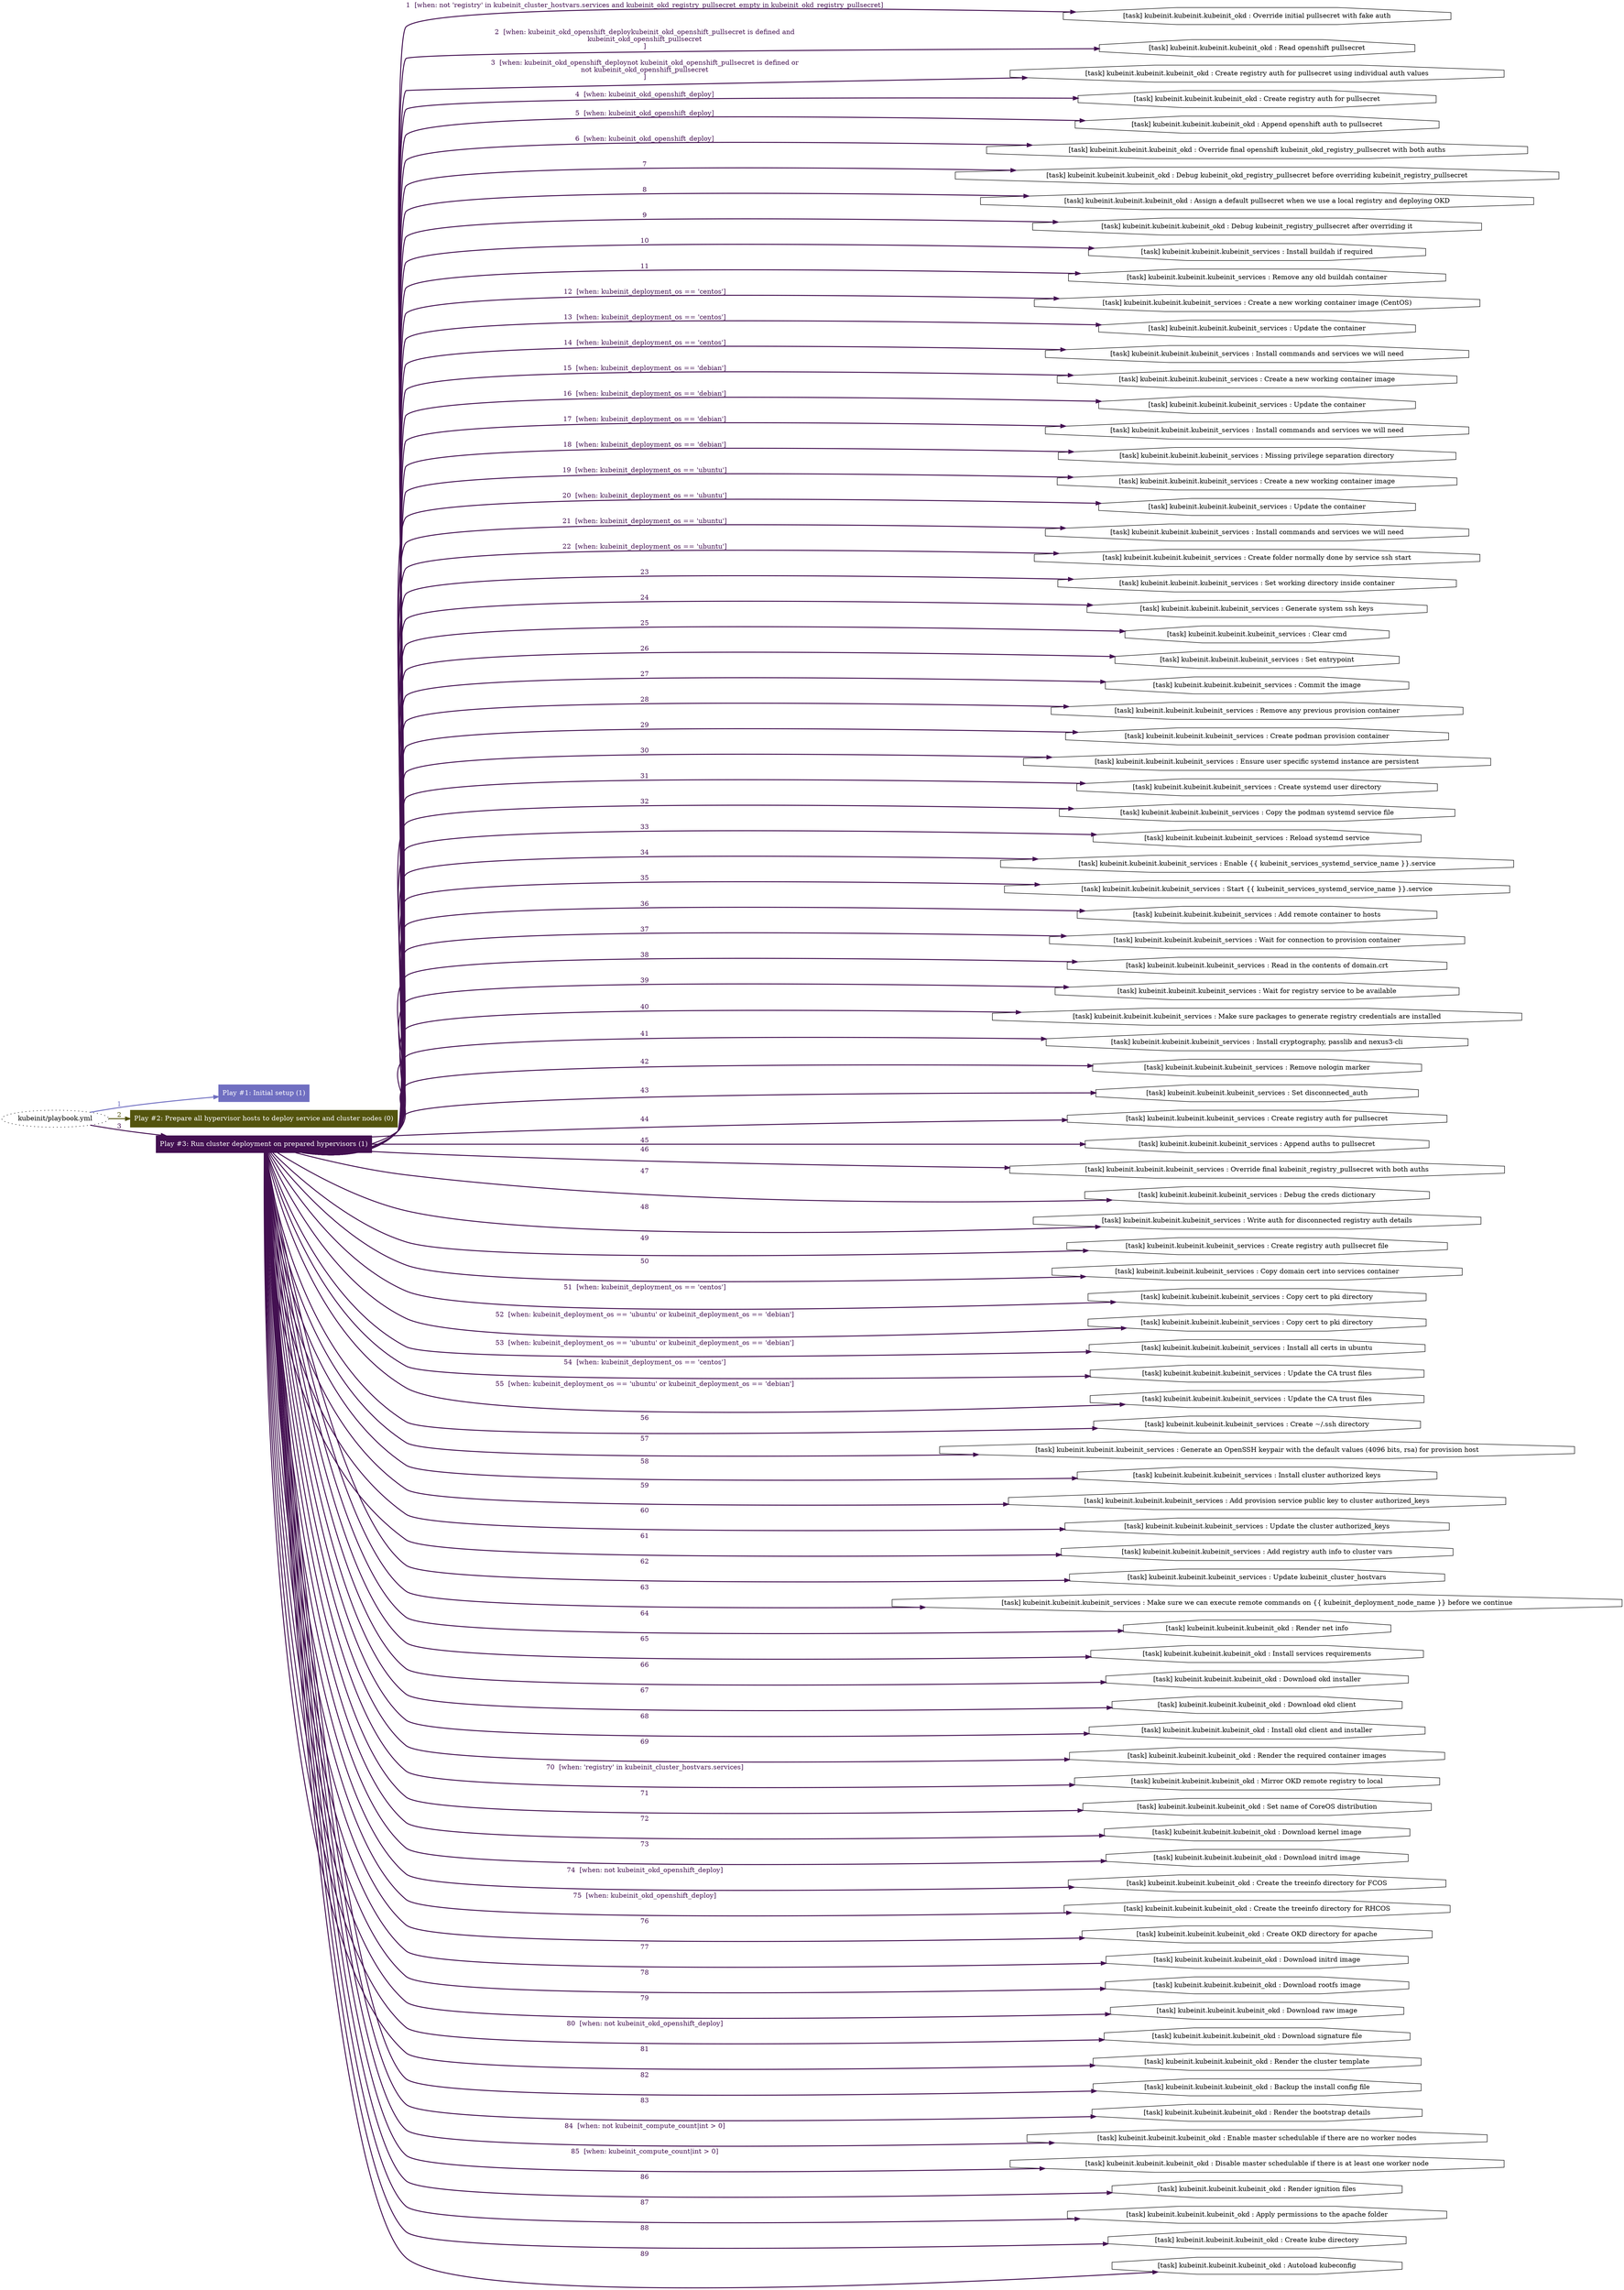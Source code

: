 digraph "kubeinit/playbook.yml "{
	graph [concentrate=true ordering=in rankdir=LR ratio=fill]
	edge [esep=5 sep=10]
	"kubeinit/playbook.yml" [id=root_node style=dotted]
	subgraph "Play #1: Initial setup (1) "{
		"Play #1: Initial setup (1)" [color="#706fc1" fontcolor="#ffffff" id="play_c1952b31-e935-42eb-9be3-5f18afdcd273" shape=box style=filled tooltip=localhost]
		"kubeinit/playbook.yml" -> "Play #1: Initial setup (1)" [label=1 color="#706fc1" fontcolor="#706fc1" id="edge_f8a32607-9e16-4e2d-a0c6-967604c0570b" style=bold]
	}
	subgraph "Play #2: Prepare all hypervisor hosts to deploy service and cluster nodes (0) "{
		"Play #2: Prepare all hypervisor hosts to deploy service and cluster nodes (0)" [color="#53540e" fontcolor="#ffffff" id="play_b81e7eb6-4413-41af-867a-0f12d29111de" shape=box style=filled tooltip=""]
		"kubeinit/playbook.yml" -> "Play #2: Prepare all hypervisor hosts to deploy service and cluster nodes (0)" [label=2 color="#53540e" fontcolor="#53540e" id="edge_055d4056-97da-4b1b-ba30-884bb3b3d51f" style=bold]
	}
	subgraph "Play #3: Run cluster deployment on prepared hypervisors (1) "{
		"Play #3: Run cluster deployment on prepared hypervisors (1)" [color="#431051" fontcolor="#ffffff" id="play_e1d0a1f9-60ac-4b3c-ae64-d93210197027" shape=box style=filled tooltip=localhost]
		"kubeinit/playbook.yml" -> "Play #3: Run cluster deployment on prepared hypervisors (1)" [label=3 color="#431051" fontcolor="#431051" id="edge_72347df7-8d9d-4824-b9f3-e39dc0557d3b" style=bold]
		"task_df0e3032-b7f6-444b-b2bf-c83c09fc5211" [label="[task] kubeinit.kubeinit.kubeinit_okd : Override initial pullsecret with fake auth" id="task_df0e3032-b7f6-444b-b2bf-c83c09fc5211" shape=octagon tooltip="[task] kubeinit.kubeinit.kubeinit_okd : Override initial pullsecret with fake auth"]
		"Play #3: Run cluster deployment on prepared hypervisors (1)" -> "task_df0e3032-b7f6-444b-b2bf-c83c09fc5211" [label="1  [when: not 'registry' in kubeinit_cluster_hostvars.services and kubeinit_okd_registry_pullsecret_empty in kubeinit_okd_registry_pullsecret]" color="#431051" fontcolor="#431051" id="edge_5a3f33a0-4a5b-4887-bb7e-fab1aadcc7bd" style=bold]
		"task_c196b5d3-53d5-49c6-82c0-117a01411906" [label="[task] kubeinit.kubeinit.kubeinit_okd : Read openshift pullsecret" id="task_c196b5d3-53d5-49c6-82c0-117a01411906" shape=octagon tooltip="[task] kubeinit.kubeinit.kubeinit_okd : Read openshift pullsecret"]
		"Play #3: Run cluster deployment on prepared hypervisors (1)" -> "task_c196b5d3-53d5-49c6-82c0-117a01411906" [label="2  [when: kubeinit_okd_openshift_deploykubeinit_okd_openshift_pullsecret is defined and
kubeinit_okd_openshift_pullsecret
]" color="#431051" fontcolor="#431051" id="edge_fefb4b51-9327-472f-953d-5ff3b393abb0" style=bold]
		"task_46cc0f73-ea1f-4a8b-bae0-64fae9f3d1fb" [label="[task] kubeinit.kubeinit.kubeinit_okd : Create registry auth for pullsecret using individual auth values" id="task_46cc0f73-ea1f-4a8b-bae0-64fae9f3d1fb" shape=octagon tooltip="[task] kubeinit.kubeinit.kubeinit_okd : Create registry auth for pullsecret using individual auth values"]
		"Play #3: Run cluster deployment on prepared hypervisors (1)" -> "task_46cc0f73-ea1f-4a8b-bae0-64fae9f3d1fb" [label="3  [when: kubeinit_okd_openshift_deploynot kubeinit_okd_openshift_pullsecret is defined or
not kubeinit_okd_openshift_pullsecret
]" color="#431051" fontcolor="#431051" id="edge_67a26f30-6f93-4f63-a4e0-2003883b416a" style=bold]
		"task_1f1c8ab6-7f01-42d7-9c8b-5e0c69d82a19" [label="[task] kubeinit.kubeinit.kubeinit_okd : Create registry auth for pullsecret" id="task_1f1c8ab6-7f01-42d7-9c8b-5e0c69d82a19" shape=octagon tooltip="[task] kubeinit.kubeinit.kubeinit_okd : Create registry auth for pullsecret"]
		"Play #3: Run cluster deployment on prepared hypervisors (1)" -> "task_1f1c8ab6-7f01-42d7-9c8b-5e0c69d82a19" [label="4  [when: kubeinit_okd_openshift_deploy]" color="#431051" fontcolor="#431051" id="edge_57a3d04a-b0c1-42ac-a3dc-7b3905b0fb08" style=bold]
		"task_6c4a3b41-3852-4857-bcaa-682e2ae9bd5e" [label="[task] kubeinit.kubeinit.kubeinit_okd : Append openshift auth to pullsecret" id="task_6c4a3b41-3852-4857-bcaa-682e2ae9bd5e" shape=octagon tooltip="[task] kubeinit.kubeinit.kubeinit_okd : Append openshift auth to pullsecret"]
		"Play #3: Run cluster deployment on prepared hypervisors (1)" -> "task_6c4a3b41-3852-4857-bcaa-682e2ae9bd5e" [label="5  [when: kubeinit_okd_openshift_deploy]" color="#431051" fontcolor="#431051" id="edge_d7216bc3-0007-4ca6-8ba7-9ac811ff20bd" style=bold]
		"task_f0df1022-3ede-4b33-a563-ccee789b451e" [label="[task] kubeinit.kubeinit.kubeinit_okd : Override final openshift kubeinit_okd_registry_pullsecret with both auths" id="task_f0df1022-3ede-4b33-a563-ccee789b451e" shape=octagon tooltip="[task] kubeinit.kubeinit.kubeinit_okd : Override final openshift kubeinit_okd_registry_pullsecret with both auths"]
		"Play #3: Run cluster deployment on prepared hypervisors (1)" -> "task_f0df1022-3ede-4b33-a563-ccee789b451e" [label="6  [when: kubeinit_okd_openshift_deploy]" color="#431051" fontcolor="#431051" id="edge_47987791-3749-461e-9c90-fa2507b209ff" style=bold]
		"task_69f2081b-ec75-4e88-9096-d7b25379168f" [label="[task] kubeinit.kubeinit.kubeinit_okd : Debug kubeinit_okd_registry_pullsecret before overriding kubeinit_registry_pullsecret" id="task_69f2081b-ec75-4e88-9096-d7b25379168f" shape=octagon tooltip="[task] kubeinit.kubeinit.kubeinit_okd : Debug kubeinit_okd_registry_pullsecret before overriding kubeinit_registry_pullsecret"]
		"Play #3: Run cluster deployment on prepared hypervisors (1)" -> "task_69f2081b-ec75-4e88-9096-d7b25379168f" [label=7 color="#431051" fontcolor="#431051" id="edge_3904702c-fc29-4a9f-a8cc-e1c1e2fa27c6" style=bold]
		"task_0730c10d-8d14-49b2-bcaa-e7b95c11f674" [label="[task] kubeinit.kubeinit.kubeinit_okd : Assign a default pullsecret when we use a local registry and deploying OKD" id="task_0730c10d-8d14-49b2-bcaa-e7b95c11f674" shape=octagon tooltip="[task] kubeinit.kubeinit.kubeinit_okd : Assign a default pullsecret when we use a local registry and deploying OKD"]
		"Play #3: Run cluster deployment on prepared hypervisors (1)" -> "task_0730c10d-8d14-49b2-bcaa-e7b95c11f674" [label=8 color="#431051" fontcolor="#431051" id="edge_a761479c-66d5-4b9c-bc88-57a1e705be28" style=bold]
		"task_b26e346a-c229-46ff-88ff-8cbc96eb313e" [label="[task] kubeinit.kubeinit.kubeinit_okd : Debug kubeinit_registry_pullsecret after overriding it" id="task_b26e346a-c229-46ff-88ff-8cbc96eb313e" shape=octagon tooltip="[task] kubeinit.kubeinit.kubeinit_okd : Debug kubeinit_registry_pullsecret after overriding it"]
		"Play #3: Run cluster deployment on prepared hypervisors (1)" -> "task_b26e346a-c229-46ff-88ff-8cbc96eb313e" [label=9 color="#431051" fontcolor="#431051" id="edge_8942f29e-2c16-4d19-87e2-1fefa0473711" style=bold]
		"task_c1792e09-c988-47b7-85fe-c614ffe788d8" [label="[task] kubeinit.kubeinit.kubeinit_services : Install buildah if required" id="task_c1792e09-c988-47b7-85fe-c614ffe788d8" shape=octagon tooltip="[task] kubeinit.kubeinit.kubeinit_services : Install buildah if required"]
		"Play #3: Run cluster deployment on prepared hypervisors (1)" -> "task_c1792e09-c988-47b7-85fe-c614ffe788d8" [label=10 color="#431051" fontcolor="#431051" id="edge_88f7f45b-4ab4-4a97-88c8-21f0070c29ff" style=bold]
		"task_d52eec29-a77f-4512-aac1-918c883c5db2" [label="[task] kubeinit.kubeinit.kubeinit_services : Remove any old buildah container" id="task_d52eec29-a77f-4512-aac1-918c883c5db2" shape=octagon tooltip="[task] kubeinit.kubeinit.kubeinit_services : Remove any old buildah container"]
		"Play #3: Run cluster deployment on prepared hypervisors (1)" -> "task_d52eec29-a77f-4512-aac1-918c883c5db2" [label=11 color="#431051" fontcolor="#431051" id="edge_c963b140-52bf-44ff-acc0-a01c6b3ae288" style=bold]
		"task_6e2a625c-156d-4dd9-b559-d3ff10c90d72" [label="[task] kubeinit.kubeinit.kubeinit_services : Create a new working container image (CentOS)" id="task_6e2a625c-156d-4dd9-b559-d3ff10c90d72" shape=octagon tooltip="[task] kubeinit.kubeinit.kubeinit_services : Create a new working container image (CentOS)"]
		"Play #3: Run cluster deployment on prepared hypervisors (1)" -> "task_6e2a625c-156d-4dd9-b559-d3ff10c90d72" [label="12  [when: kubeinit_deployment_os == 'centos']" color="#431051" fontcolor="#431051" id="edge_e8fd70bb-be80-4fc9-b0ad-c41366f1fa09" style=bold]
		"task_343eb208-c21a-4e2c-8cc9-68fae8f9284a" [label="[task] kubeinit.kubeinit.kubeinit_services : Update the container" id="task_343eb208-c21a-4e2c-8cc9-68fae8f9284a" shape=octagon tooltip="[task] kubeinit.kubeinit.kubeinit_services : Update the container"]
		"Play #3: Run cluster deployment on prepared hypervisors (1)" -> "task_343eb208-c21a-4e2c-8cc9-68fae8f9284a" [label="13  [when: kubeinit_deployment_os == 'centos']" color="#431051" fontcolor="#431051" id="edge_5e526f58-e411-4c97-8e3b-6b22f3a173ca" style=bold]
		"task_edf3401c-cd34-4efe-b2dc-a7d337824fff" [label="[task] kubeinit.kubeinit.kubeinit_services : Install commands and services we will need" id="task_edf3401c-cd34-4efe-b2dc-a7d337824fff" shape=octagon tooltip="[task] kubeinit.kubeinit.kubeinit_services : Install commands and services we will need"]
		"Play #3: Run cluster deployment on prepared hypervisors (1)" -> "task_edf3401c-cd34-4efe-b2dc-a7d337824fff" [label="14  [when: kubeinit_deployment_os == 'centos']" color="#431051" fontcolor="#431051" id="edge_52aceb11-1bd5-4cf1-a9fd-d529d9cc034a" style=bold]
		"task_8d0c8926-be33-4440-a4f9-02cadd1ef4cc" [label="[task] kubeinit.kubeinit.kubeinit_services : Create a new working container image" id="task_8d0c8926-be33-4440-a4f9-02cadd1ef4cc" shape=octagon tooltip="[task] kubeinit.kubeinit.kubeinit_services : Create a new working container image"]
		"Play #3: Run cluster deployment on prepared hypervisors (1)" -> "task_8d0c8926-be33-4440-a4f9-02cadd1ef4cc" [label="15  [when: kubeinit_deployment_os == 'debian']" color="#431051" fontcolor="#431051" id="edge_8913c664-372e-4e63-8946-c84f242bfa6b" style=bold]
		"task_b5d524a0-8938-4a24-a442-cdab16c34ec0" [label="[task] kubeinit.kubeinit.kubeinit_services : Update the container" id="task_b5d524a0-8938-4a24-a442-cdab16c34ec0" shape=octagon tooltip="[task] kubeinit.kubeinit.kubeinit_services : Update the container"]
		"Play #3: Run cluster deployment on prepared hypervisors (1)" -> "task_b5d524a0-8938-4a24-a442-cdab16c34ec0" [label="16  [when: kubeinit_deployment_os == 'debian']" color="#431051" fontcolor="#431051" id="edge_c9ac5ac6-db69-47bf-8fa4-3d0fa8fd9535" style=bold]
		"task_e1950462-a432-483e-84ec-28944a918008" [label="[task] kubeinit.kubeinit.kubeinit_services : Install commands and services we will need" id="task_e1950462-a432-483e-84ec-28944a918008" shape=octagon tooltip="[task] kubeinit.kubeinit.kubeinit_services : Install commands and services we will need"]
		"Play #3: Run cluster deployment on prepared hypervisors (1)" -> "task_e1950462-a432-483e-84ec-28944a918008" [label="17  [when: kubeinit_deployment_os == 'debian']" color="#431051" fontcolor="#431051" id="edge_13753d7f-f0ae-4d49-bf15-f84cf977bb77" style=bold]
		"task_e78048cb-0286-4be7-9666-349743dd3f6f" [label="[task] kubeinit.kubeinit.kubeinit_services : Missing privilege separation directory" id="task_e78048cb-0286-4be7-9666-349743dd3f6f" shape=octagon tooltip="[task] kubeinit.kubeinit.kubeinit_services : Missing privilege separation directory"]
		"Play #3: Run cluster deployment on prepared hypervisors (1)" -> "task_e78048cb-0286-4be7-9666-349743dd3f6f" [label="18  [when: kubeinit_deployment_os == 'debian']" color="#431051" fontcolor="#431051" id="edge_4215a20c-e910-4d67-90f4-ff42b0f945f9" style=bold]
		"task_19e3c8fd-9425-47ac-a301-f123cdfa31f1" [label="[task] kubeinit.kubeinit.kubeinit_services : Create a new working container image" id="task_19e3c8fd-9425-47ac-a301-f123cdfa31f1" shape=octagon tooltip="[task] kubeinit.kubeinit.kubeinit_services : Create a new working container image"]
		"Play #3: Run cluster deployment on prepared hypervisors (1)" -> "task_19e3c8fd-9425-47ac-a301-f123cdfa31f1" [label="19  [when: kubeinit_deployment_os == 'ubuntu']" color="#431051" fontcolor="#431051" id="edge_9451bf17-369f-4381-8309-06515c417375" style=bold]
		"task_03c9f058-4abb-46a0-b76b-13ca93da3206" [label="[task] kubeinit.kubeinit.kubeinit_services : Update the container" id="task_03c9f058-4abb-46a0-b76b-13ca93da3206" shape=octagon tooltip="[task] kubeinit.kubeinit.kubeinit_services : Update the container"]
		"Play #3: Run cluster deployment on prepared hypervisors (1)" -> "task_03c9f058-4abb-46a0-b76b-13ca93da3206" [label="20  [when: kubeinit_deployment_os == 'ubuntu']" color="#431051" fontcolor="#431051" id="edge_a4584a37-07dc-47f7-a5a3-6b1168179b82" style=bold]
		"task_c66702fc-6d4c-4da7-998d-b3961c1895f7" [label="[task] kubeinit.kubeinit.kubeinit_services : Install commands and services we will need" id="task_c66702fc-6d4c-4da7-998d-b3961c1895f7" shape=octagon tooltip="[task] kubeinit.kubeinit.kubeinit_services : Install commands and services we will need"]
		"Play #3: Run cluster deployment on prepared hypervisors (1)" -> "task_c66702fc-6d4c-4da7-998d-b3961c1895f7" [label="21  [when: kubeinit_deployment_os == 'ubuntu']" color="#431051" fontcolor="#431051" id="edge_482a40f3-1a11-46d0-bd0f-a33fc50425aa" style=bold]
		"task_04259674-edfd-4d70-a85c-ba390e3211e1" [label="[task] kubeinit.kubeinit.kubeinit_services : Create folder normally done by service ssh start" id="task_04259674-edfd-4d70-a85c-ba390e3211e1" shape=octagon tooltip="[task] kubeinit.kubeinit.kubeinit_services : Create folder normally done by service ssh start"]
		"Play #3: Run cluster deployment on prepared hypervisors (1)" -> "task_04259674-edfd-4d70-a85c-ba390e3211e1" [label="22  [when: kubeinit_deployment_os == 'ubuntu']" color="#431051" fontcolor="#431051" id="edge_87f6c70e-941e-4e66-a7c8-d5a3149808e8" style=bold]
		"task_73b6865d-0eb4-4dd0-b5bd-b46d7d0f404e" [label="[task] kubeinit.kubeinit.kubeinit_services : Set working directory inside container" id="task_73b6865d-0eb4-4dd0-b5bd-b46d7d0f404e" shape=octagon tooltip="[task] kubeinit.kubeinit.kubeinit_services : Set working directory inside container"]
		"Play #3: Run cluster deployment on prepared hypervisors (1)" -> "task_73b6865d-0eb4-4dd0-b5bd-b46d7d0f404e" [label=23 color="#431051" fontcolor="#431051" id="edge_ed9bf031-c97f-492a-8d15-47a6a220a67b" style=bold]
		"task_d109d0c5-898c-4c5a-981f-d341b2ba6cab" [label="[task] kubeinit.kubeinit.kubeinit_services : Generate system ssh keys" id="task_d109d0c5-898c-4c5a-981f-d341b2ba6cab" shape=octagon tooltip="[task] kubeinit.kubeinit.kubeinit_services : Generate system ssh keys"]
		"Play #3: Run cluster deployment on prepared hypervisors (1)" -> "task_d109d0c5-898c-4c5a-981f-d341b2ba6cab" [label=24 color="#431051" fontcolor="#431051" id="edge_ce5dd99e-e54a-4414-95bb-98a0cccd15ee" style=bold]
		"task_4d1596e5-9df9-4ff3-8c22-a8d2db523762" [label="[task] kubeinit.kubeinit.kubeinit_services : Clear cmd" id="task_4d1596e5-9df9-4ff3-8c22-a8d2db523762" shape=octagon tooltip="[task] kubeinit.kubeinit.kubeinit_services : Clear cmd"]
		"Play #3: Run cluster deployment on prepared hypervisors (1)" -> "task_4d1596e5-9df9-4ff3-8c22-a8d2db523762" [label=25 color="#431051" fontcolor="#431051" id="edge_402bbb8c-05fd-4eb8-892f-af8ee4bab963" style=bold]
		"task_915439aa-7772-4e04-99a9-339279a7c75e" [label="[task] kubeinit.kubeinit.kubeinit_services : Set entrypoint" id="task_915439aa-7772-4e04-99a9-339279a7c75e" shape=octagon tooltip="[task] kubeinit.kubeinit.kubeinit_services : Set entrypoint"]
		"Play #3: Run cluster deployment on prepared hypervisors (1)" -> "task_915439aa-7772-4e04-99a9-339279a7c75e" [label=26 color="#431051" fontcolor="#431051" id="edge_b81b014a-9fce-4f43-9926-30a962d66528" style=bold]
		"task_97502b4c-b69d-4409-b275-a338660af3a4" [label="[task] kubeinit.kubeinit.kubeinit_services : Commit the image" id="task_97502b4c-b69d-4409-b275-a338660af3a4" shape=octagon tooltip="[task] kubeinit.kubeinit.kubeinit_services : Commit the image"]
		"Play #3: Run cluster deployment on prepared hypervisors (1)" -> "task_97502b4c-b69d-4409-b275-a338660af3a4" [label=27 color="#431051" fontcolor="#431051" id="edge_dfb9ff22-a47f-43ef-ac21-aed6111f0d37" style=bold]
		"task_9adb8a9f-7609-41cc-a43b-6260c05c1c54" [label="[task] kubeinit.kubeinit.kubeinit_services : Remove any previous provision container" id="task_9adb8a9f-7609-41cc-a43b-6260c05c1c54" shape=octagon tooltip="[task] kubeinit.kubeinit.kubeinit_services : Remove any previous provision container"]
		"Play #3: Run cluster deployment on prepared hypervisors (1)" -> "task_9adb8a9f-7609-41cc-a43b-6260c05c1c54" [label=28 color="#431051" fontcolor="#431051" id="edge_d9a5cab1-d170-49d9-a576-aec9fc7943ba" style=bold]
		"task_b2cecca7-aff4-4c3b-b065-20c2ae60a2a6" [label="[task] kubeinit.kubeinit.kubeinit_services : Create podman provision container" id="task_b2cecca7-aff4-4c3b-b065-20c2ae60a2a6" shape=octagon tooltip="[task] kubeinit.kubeinit.kubeinit_services : Create podman provision container"]
		"Play #3: Run cluster deployment on prepared hypervisors (1)" -> "task_b2cecca7-aff4-4c3b-b065-20c2ae60a2a6" [label=29 color="#431051" fontcolor="#431051" id="edge_edf0a225-d830-4a7a-9c32-2741ae874de9" style=bold]
		"task_7912b999-e381-4dbf-8f58-ee134c7a6501" [label="[task] kubeinit.kubeinit.kubeinit_services : Ensure user specific systemd instance are persistent" id="task_7912b999-e381-4dbf-8f58-ee134c7a6501" shape=octagon tooltip="[task] kubeinit.kubeinit.kubeinit_services : Ensure user specific systemd instance are persistent"]
		"Play #3: Run cluster deployment on prepared hypervisors (1)" -> "task_7912b999-e381-4dbf-8f58-ee134c7a6501" [label=30 color="#431051" fontcolor="#431051" id="edge_9789c973-4124-4abe-8920-02b86e276f55" style=bold]
		"task_65a60b96-2a65-45d9-b294-8bbb99e6ca6c" [label="[task] kubeinit.kubeinit.kubeinit_services : Create systemd user directory" id="task_65a60b96-2a65-45d9-b294-8bbb99e6ca6c" shape=octagon tooltip="[task] kubeinit.kubeinit.kubeinit_services : Create systemd user directory"]
		"Play #3: Run cluster deployment on prepared hypervisors (1)" -> "task_65a60b96-2a65-45d9-b294-8bbb99e6ca6c" [label=31 color="#431051" fontcolor="#431051" id="edge_72d486e0-bfab-4f4c-9c57-ad19462a17fd" style=bold]
		"task_97f5266e-f75d-4ac5-b537-c8d8c0530afd" [label="[task] kubeinit.kubeinit.kubeinit_services : Copy the podman systemd service file" id="task_97f5266e-f75d-4ac5-b537-c8d8c0530afd" shape=octagon tooltip="[task] kubeinit.kubeinit.kubeinit_services : Copy the podman systemd service file"]
		"Play #3: Run cluster deployment on prepared hypervisors (1)" -> "task_97f5266e-f75d-4ac5-b537-c8d8c0530afd" [label=32 color="#431051" fontcolor="#431051" id="edge_09d4c7c0-acce-4b68-89eb-a2277b906cdd" style=bold]
		"task_c0fcab3b-2f4d-4031-8c51-7975b7b3e510" [label="[task] kubeinit.kubeinit.kubeinit_services : Reload systemd service" id="task_c0fcab3b-2f4d-4031-8c51-7975b7b3e510" shape=octagon tooltip="[task] kubeinit.kubeinit.kubeinit_services : Reload systemd service"]
		"Play #3: Run cluster deployment on prepared hypervisors (1)" -> "task_c0fcab3b-2f4d-4031-8c51-7975b7b3e510" [label=33 color="#431051" fontcolor="#431051" id="edge_1b013670-bca5-470c-a527-a4a2b85e5f1f" style=bold]
		"task_c82ebe39-f750-47f2-8f8f-d8172fbcfed1" [label="[task] kubeinit.kubeinit.kubeinit_services : Enable {{ kubeinit_services_systemd_service_name }}.service" id="task_c82ebe39-f750-47f2-8f8f-d8172fbcfed1" shape=octagon tooltip="[task] kubeinit.kubeinit.kubeinit_services : Enable {{ kubeinit_services_systemd_service_name }}.service"]
		"Play #3: Run cluster deployment on prepared hypervisors (1)" -> "task_c82ebe39-f750-47f2-8f8f-d8172fbcfed1" [label=34 color="#431051" fontcolor="#431051" id="edge_b09f7064-212a-47f7-924e-2830cb541e3e" style=bold]
		"task_d88816ac-8c02-4f7c-bb5f-734c6791a014" [label="[task] kubeinit.kubeinit.kubeinit_services : Start {{ kubeinit_services_systemd_service_name }}.service" id="task_d88816ac-8c02-4f7c-bb5f-734c6791a014" shape=octagon tooltip="[task] kubeinit.kubeinit.kubeinit_services : Start {{ kubeinit_services_systemd_service_name }}.service"]
		"Play #3: Run cluster deployment on prepared hypervisors (1)" -> "task_d88816ac-8c02-4f7c-bb5f-734c6791a014" [label=35 color="#431051" fontcolor="#431051" id="edge_541ee9f9-b02a-4b2c-afcf-f71edb831975" style=bold]
		"task_d1b26364-5cfd-42e5-a167-9f14c12f14d7" [label="[task] kubeinit.kubeinit.kubeinit_services : Add remote container to hosts" id="task_d1b26364-5cfd-42e5-a167-9f14c12f14d7" shape=octagon tooltip="[task] kubeinit.kubeinit.kubeinit_services : Add remote container to hosts"]
		"Play #3: Run cluster deployment on prepared hypervisors (1)" -> "task_d1b26364-5cfd-42e5-a167-9f14c12f14d7" [label=36 color="#431051" fontcolor="#431051" id="edge_cafc257f-8e8c-4eff-9282-6f348a32bea0" style=bold]
		"task_8557dd07-5a39-48f0-b954-c431bab56e83" [label="[task] kubeinit.kubeinit.kubeinit_services : Wait for connection to provision container" id="task_8557dd07-5a39-48f0-b954-c431bab56e83" shape=octagon tooltip="[task] kubeinit.kubeinit.kubeinit_services : Wait for connection to provision container"]
		"Play #3: Run cluster deployment on prepared hypervisors (1)" -> "task_8557dd07-5a39-48f0-b954-c431bab56e83" [label=37 color="#431051" fontcolor="#431051" id="edge_29fc88a6-368c-4acd-aa06-43e7ce8e90fa" style=bold]
		"task_4d855529-95da-4e64-9886-787297dbe067" [label="[task] kubeinit.kubeinit.kubeinit_services : Read in the contents of domain.crt" id="task_4d855529-95da-4e64-9886-787297dbe067" shape=octagon tooltip="[task] kubeinit.kubeinit.kubeinit_services : Read in the contents of domain.crt"]
		"Play #3: Run cluster deployment on prepared hypervisors (1)" -> "task_4d855529-95da-4e64-9886-787297dbe067" [label=38 color="#431051" fontcolor="#431051" id="edge_39f4d1c5-0810-44df-9095-42220a87ed3d" style=bold]
		"task_72740a54-4ba3-4d6d-a843-494b24054351" [label="[task] kubeinit.kubeinit.kubeinit_services : Wait for registry service to be available" id="task_72740a54-4ba3-4d6d-a843-494b24054351" shape=octagon tooltip="[task] kubeinit.kubeinit.kubeinit_services : Wait for registry service to be available"]
		"Play #3: Run cluster deployment on prepared hypervisors (1)" -> "task_72740a54-4ba3-4d6d-a843-494b24054351" [label=39 color="#431051" fontcolor="#431051" id="edge_5a30ac5f-302e-4104-9c4e-3c738c3d4a39" style=bold]
		"task_3cad4e46-540c-45d8-a931-b321049f7e61" [label="[task] kubeinit.kubeinit.kubeinit_services : Make sure packages to generate registry credentials are installed" id="task_3cad4e46-540c-45d8-a931-b321049f7e61" shape=octagon tooltip="[task] kubeinit.kubeinit.kubeinit_services : Make sure packages to generate registry credentials are installed"]
		"Play #3: Run cluster deployment on prepared hypervisors (1)" -> "task_3cad4e46-540c-45d8-a931-b321049f7e61" [label=40 color="#431051" fontcolor="#431051" id="edge_ef392e58-af43-4146-ac49-a1742bd596bf" style=bold]
		"task_0bcb3cf3-9195-4ab6-a6ce-cbc798263d73" [label="[task] kubeinit.kubeinit.kubeinit_services : Install cryptography, passlib and nexus3-cli" id="task_0bcb3cf3-9195-4ab6-a6ce-cbc798263d73" shape=octagon tooltip="[task] kubeinit.kubeinit.kubeinit_services : Install cryptography, passlib and nexus3-cli"]
		"Play #3: Run cluster deployment on prepared hypervisors (1)" -> "task_0bcb3cf3-9195-4ab6-a6ce-cbc798263d73" [label=41 color="#431051" fontcolor="#431051" id="edge_5f262bc1-4e1a-4e68-b1a6-125489ee9861" style=bold]
		"task_5361cd37-7b0b-4940-8827-492a01c6fc7e" [label="[task] kubeinit.kubeinit.kubeinit_services : Remove nologin marker" id="task_5361cd37-7b0b-4940-8827-492a01c6fc7e" shape=octagon tooltip="[task] kubeinit.kubeinit.kubeinit_services : Remove nologin marker"]
		"Play #3: Run cluster deployment on prepared hypervisors (1)" -> "task_5361cd37-7b0b-4940-8827-492a01c6fc7e" [label=42 color="#431051" fontcolor="#431051" id="edge_69b97662-4545-4695-b651-4f3a57c2353e" style=bold]
		"task_082a2ffb-d881-45d6-a2ba-b14914d65b8c" [label="[task] kubeinit.kubeinit.kubeinit_services : Set disconnected_auth" id="task_082a2ffb-d881-45d6-a2ba-b14914d65b8c" shape=octagon tooltip="[task] kubeinit.kubeinit.kubeinit_services : Set disconnected_auth"]
		"Play #3: Run cluster deployment on prepared hypervisors (1)" -> "task_082a2ffb-d881-45d6-a2ba-b14914d65b8c" [label=43 color="#431051" fontcolor="#431051" id="edge_a7192da5-b12d-40b3-bc9d-3a0f540f877d" style=bold]
		"task_e223edf7-903d-47f1-8642-0959b3468479" [label="[task] kubeinit.kubeinit.kubeinit_services : Create registry auth for pullsecret" id="task_e223edf7-903d-47f1-8642-0959b3468479" shape=octagon tooltip="[task] kubeinit.kubeinit.kubeinit_services : Create registry auth for pullsecret"]
		"Play #3: Run cluster deployment on prepared hypervisors (1)" -> "task_e223edf7-903d-47f1-8642-0959b3468479" [label=44 color="#431051" fontcolor="#431051" id="edge_7ad049df-5168-4538-a905-4ba778ed3734" style=bold]
		"task_1c0a4719-465c-4c90-9d4f-dcbd2735b141" [label="[task] kubeinit.kubeinit.kubeinit_services : Append auths to pullsecret" id="task_1c0a4719-465c-4c90-9d4f-dcbd2735b141" shape=octagon tooltip="[task] kubeinit.kubeinit.kubeinit_services : Append auths to pullsecret"]
		"Play #3: Run cluster deployment on prepared hypervisors (1)" -> "task_1c0a4719-465c-4c90-9d4f-dcbd2735b141" [label=45 color="#431051" fontcolor="#431051" id="edge_ee5f9591-f0af-43a8-9330-68b87ac67e4c" style=bold]
		"task_e72b02f1-9d35-4701-80f9-008f2253d52e" [label="[task] kubeinit.kubeinit.kubeinit_services : Override final kubeinit_registry_pullsecret with both auths" id="task_e72b02f1-9d35-4701-80f9-008f2253d52e" shape=octagon tooltip="[task] kubeinit.kubeinit.kubeinit_services : Override final kubeinit_registry_pullsecret with both auths"]
		"Play #3: Run cluster deployment on prepared hypervisors (1)" -> "task_e72b02f1-9d35-4701-80f9-008f2253d52e" [label=46 color="#431051" fontcolor="#431051" id="edge_df767c60-b718-4fa7-8e4b-37197048a524" style=bold]
		"task_90c35d65-4b60-4e51-8429-c5ffb6452dae" [label="[task] kubeinit.kubeinit.kubeinit_services : Debug the creds dictionary" id="task_90c35d65-4b60-4e51-8429-c5ffb6452dae" shape=octagon tooltip="[task] kubeinit.kubeinit.kubeinit_services : Debug the creds dictionary"]
		"Play #3: Run cluster deployment on prepared hypervisors (1)" -> "task_90c35d65-4b60-4e51-8429-c5ffb6452dae" [label=47 color="#431051" fontcolor="#431051" id="edge_f5893100-0acb-4cef-b6d9-d71298d4542c" style=bold]
		"task_9fb31db7-63bd-4e19-adac-00ef3bf79fa8" [label="[task] kubeinit.kubeinit.kubeinit_services : Write auth for disconnected registry auth details" id="task_9fb31db7-63bd-4e19-adac-00ef3bf79fa8" shape=octagon tooltip="[task] kubeinit.kubeinit.kubeinit_services : Write auth for disconnected registry auth details"]
		"Play #3: Run cluster deployment on prepared hypervisors (1)" -> "task_9fb31db7-63bd-4e19-adac-00ef3bf79fa8" [label=48 color="#431051" fontcolor="#431051" id="edge_c34f9ddd-4d34-44a0-9638-6a912dfa4418" style=bold]
		"task_d9e96720-03a9-485c-bc05-2b888991f8f1" [label="[task] kubeinit.kubeinit.kubeinit_services : Create registry auth pullsecret file" id="task_d9e96720-03a9-485c-bc05-2b888991f8f1" shape=octagon tooltip="[task] kubeinit.kubeinit.kubeinit_services : Create registry auth pullsecret file"]
		"Play #3: Run cluster deployment on prepared hypervisors (1)" -> "task_d9e96720-03a9-485c-bc05-2b888991f8f1" [label=49 color="#431051" fontcolor="#431051" id="edge_8c43a42c-e48a-4bb0-9b9b-28498ea025c9" style=bold]
		"task_86b4caf0-fba9-4acd-b80b-6135c2a44786" [label="[task] kubeinit.kubeinit.kubeinit_services : Copy domain cert into services container" id="task_86b4caf0-fba9-4acd-b80b-6135c2a44786" shape=octagon tooltip="[task] kubeinit.kubeinit.kubeinit_services : Copy domain cert into services container"]
		"Play #3: Run cluster deployment on prepared hypervisors (1)" -> "task_86b4caf0-fba9-4acd-b80b-6135c2a44786" [label=50 color="#431051" fontcolor="#431051" id="edge_d2cf7a1a-835c-486b-83e6-ccdd068c4c2c" style=bold]
		"task_1a945c2c-688e-4978-b1b9-f876a4909f41" [label="[task] kubeinit.kubeinit.kubeinit_services : Copy cert to pki directory" id="task_1a945c2c-688e-4978-b1b9-f876a4909f41" shape=octagon tooltip="[task] kubeinit.kubeinit.kubeinit_services : Copy cert to pki directory"]
		"Play #3: Run cluster deployment on prepared hypervisors (1)" -> "task_1a945c2c-688e-4978-b1b9-f876a4909f41" [label="51  [when: kubeinit_deployment_os == 'centos']" color="#431051" fontcolor="#431051" id="edge_3dbd73ef-4c6d-4961-9b6a-4d4ccd652a0b" style=bold]
		"task_586a11b0-f9bd-464b-897d-fcc25a182aac" [label="[task] kubeinit.kubeinit.kubeinit_services : Copy cert to pki directory" id="task_586a11b0-f9bd-464b-897d-fcc25a182aac" shape=octagon tooltip="[task] kubeinit.kubeinit.kubeinit_services : Copy cert to pki directory"]
		"Play #3: Run cluster deployment on prepared hypervisors (1)" -> "task_586a11b0-f9bd-464b-897d-fcc25a182aac" [label="52  [when: kubeinit_deployment_os == 'ubuntu' or kubeinit_deployment_os == 'debian']" color="#431051" fontcolor="#431051" id="edge_b401ad26-2dc4-4380-b520-f0a4a8e87cdf" style=bold]
		"task_1adbffba-4efc-4a7d-b529-ee700ebc2b38" [label="[task] kubeinit.kubeinit.kubeinit_services : Install all certs in ubuntu" id="task_1adbffba-4efc-4a7d-b529-ee700ebc2b38" shape=octagon tooltip="[task] kubeinit.kubeinit.kubeinit_services : Install all certs in ubuntu"]
		"Play #3: Run cluster deployment on prepared hypervisors (1)" -> "task_1adbffba-4efc-4a7d-b529-ee700ebc2b38" [label="53  [when: kubeinit_deployment_os == 'ubuntu' or kubeinit_deployment_os == 'debian']" color="#431051" fontcolor="#431051" id="edge_2ffb64e5-23ea-4687-940b-25eef1a6e5cc" style=bold]
		"task_8353e4ee-2132-4857-af24-7b923073cf7a" [label="[task] kubeinit.kubeinit.kubeinit_services : Update the CA trust files" id="task_8353e4ee-2132-4857-af24-7b923073cf7a" shape=octagon tooltip="[task] kubeinit.kubeinit.kubeinit_services : Update the CA trust files"]
		"Play #3: Run cluster deployment on prepared hypervisors (1)" -> "task_8353e4ee-2132-4857-af24-7b923073cf7a" [label="54  [when: kubeinit_deployment_os == 'centos']" color="#431051" fontcolor="#431051" id="edge_1814a333-a007-49dc-964c-e0161a2f2b28" style=bold]
		"task_d768ef50-b9ba-4fd1-b39d-1963efbea8f3" [label="[task] kubeinit.kubeinit.kubeinit_services : Update the CA trust files" id="task_d768ef50-b9ba-4fd1-b39d-1963efbea8f3" shape=octagon tooltip="[task] kubeinit.kubeinit.kubeinit_services : Update the CA trust files"]
		"Play #3: Run cluster deployment on prepared hypervisors (1)" -> "task_d768ef50-b9ba-4fd1-b39d-1963efbea8f3" [label="55  [when: kubeinit_deployment_os == 'ubuntu' or kubeinit_deployment_os == 'debian']" color="#431051" fontcolor="#431051" id="edge_ede8eefb-0641-4165-87a2-9fd9bf9a3db4" style=bold]
		"task_57bfa1e5-82ec-4547-a514-e99ce36d267d" [label="[task] kubeinit.kubeinit.kubeinit_services : Create ~/.ssh directory" id="task_57bfa1e5-82ec-4547-a514-e99ce36d267d" shape=octagon tooltip="[task] kubeinit.kubeinit.kubeinit_services : Create ~/.ssh directory"]
		"Play #3: Run cluster deployment on prepared hypervisors (1)" -> "task_57bfa1e5-82ec-4547-a514-e99ce36d267d" [label=56 color="#431051" fontcolor="#431051" id="edge_c0e84441-a6f4-42d1-a555-8227ce79fa09" style=bold]
		"task_5827c2ba-1d8e-46cd-930c-f52f38e03e61" [label="[task] kubeinit.kubeinit.kubeinit_services : Generate an OpenSSH keypair with the default values (4096 bits, rsa) for provision host" id="task_5827c2ba-1d8e-46cd-930c-f52f38e03e61" shape=octagon tooltip="[task] kubeinit.kubeinit.kubeinit_services : Generate an OpenSSH keypair with the default values (4096 bits, rsa) for provision host"]
		"Play #3: Run cluster deployment on prepared hypervisors (1)" -> "task_5827c2ba-1d8e-46cd-930c-f52f38e03e61" [label=57 color="#431051" fontcolor="#431051" id="edge_e0c4a2fa-bf91-4581-be8d-0a7e90d40581" style=bold]
		"task_0727e463-0ce5-461c-b765-2d988332d432" [label="[task] kubeinit.kubeinit.kubeinit_services : Install cluster authorized keys" id="task_0727e463-0ce5-461c-b765-2d988332d432" shape=octagon tooltip="[task] kubeinit.kubeinit.kubeinit_services : Install cluster authorized keys"]
		"Play #3: Run cluster deployment on prepared hypervisors (1)" -> "task_0727e463-0ce5-461c-b765-2d988332d432" [label=58 color="#431051" fontcolor="#431051" id="edge_fa504c87-e79b-4ecf-a05e-811ec0ec4759" style=bold]
		"task_d42a8ef5-bfa2-4b2b-a70e-cc356c358177" [label="[task] kubeinit.kubeinit.kubeinit_services : Add provision service public key to cluster authorized_keys" id="task_d42a8ef5-bfa2-4b2b-a70e-cc356c358177" shape=octagon tooltip="[task] kubeinit.kubeinit.kubeinit_services : Add provision service public key to cluster authorized_keys"]
		"Play #3: Run cluster deployment on prepared hypervisors (1)" -> "task_d42a8ef5-bfa2-4b2b-a70e-cc356c358177" [label=59 color="#431051" fontcolor="#431051" id="edge_13b78645-3058-44fe-980f-94a7371d5369" style=bold]
		"task_f3691cf2-de9f-4336-9195-d48f3d6df893" [label="[task] kubeinit.kubeinit.kubeinit_services : Update the cluster authorized_keys" id="task_f3691cf2-de9f-4336-9195-d48f3d6df893" shape=octagon tooltip="[task] kubeinit.kubeinit.kubeinit_services : Update the cluster authorized_keys"]
		"Play #3: Run cluster deployment on prepared hypervisors (1)" -> "task_f3691cf2-de9f-4336-9195-d48f3d6df893" [label=60 color="#431051" fontcolor="#431051" id="edge_d8f3f563-120f-4d64-9f96-36b0c17c3d1e" style=bold]
		"task_53f2c275-6850-4cd4-a367-15773e6693f2" [label="[task] kubeinit.kubeinit.kubeinit_services : Add registry auth info to cluster vars" id="task_53f2c275-6850-4cd4-a367-15773e6693f2" shape=octagon tooltip="[task] kubeinit.kubeinit.kubeinit_services : Add registry auth info to cluster vars"]
		"Play #3: Run cluster deployment on prepared hypervisors (1)" -> "task_53f2c275-6850-4cd4-a367-15773e6693f2" [label=61 color="#431051" fontcolor="#431051" id="edge_0f68f0e9-67c8-423b-9b6c-bd2ef9279f64" style=bold]
		"task_f50623c8-8265-4ed8-b322-23c6e7cbd2fc" [label="[task] kubeinit.kubeinit.kubeinit_services : Update kubeinit_cluster_hostvars" id="task_f50623c8-8265-4ed8-b322-23c6e7cbd2fc" shape=octagon tooltip="[task] kubeinit.kubeinit.kubeinit_services : Update kubeinit_cluster_hostvars"]
		"Play #3: Run cluster deployment on prepared hypervisors (1)" -> "task_f50623c8-8265-4ed8-b322-23c6e7cbd2fc" [label=62 color="#431051" fontcolor="#431051" id="edge_57b50af0-ae15-47f5-a9a5-b8df71ef0cce" style=bold]
		"task_a00d7bcb-f180-43cd-a440-7d352291dcd9" [label="[task] kubeinit.kubeinit.kubeinit_services : Make sure we can execute remote commands on {{ kubeinit_deployment_node_name }} before we continue" id="task_a00d7bcb-f180-43cd-a440-7d352291dcd9" shape=octagon tooltip="[task] kubeinit.kubeinit.kubeinit_services : Make sure we can execute remote commands on {{ kubeinit_deployment_node_name }} before we continue"]
		"Play #3: Run cluster deployment on prepared hypervisors (1)" -> "task_a00d7bcb-f180-43cd-a440-7d352291dcd9" [label=63 color="#431051" fontcolor="#431051" id="edge_b4a2e18e-e5c0-41ca-a2ab-c03089a5848d" style=bold]
		"task_db7ad16e-c300-473c-9562-a6e3aad59b2c" [label="[task] kubeinit.kubeinit.kubeinit_okd : Render net info" id="task_db7ad16e-c300-473c-9562-a6e3aad59b2c" shape=octagon tooltip="[task] kubeinit.kubeinit.kubeinit_okd : Render net info"]
		"Play #3: Run cluster deployment on prepared hypervisors (1)" -> "task_db7ad16e-c300-473c-9562-a6e3aad59b2c" [label=64 color="#431051" fontcolor="#431051" id="edge_2db2d841-71a9-4e91-baae-aa80a235b504" style=bold]
		"task_6d92b8c7-f1a0-45a1-8b7c-7b6578b7a6dc" [label="[task] kubeinit.kubeinit.kubeinit_okd : Install services requirements" id="task_6d92b8c7-f1a0-45a1-8b7c-7b6578b7a6dc" shape=octagon tooltip="[task] kubeinit.kubeinit.kubeinit_okd : Install services requirements"]
		"Play #3: Run cluster deployment on prepared hypervisors (1)" -> "task_6d92b8c7-f1a0-45a1-8b7c-7b6578b7a6dc" [label=65 color="#431051" fontcolor="#431051" id="edge_a67f286d-85ae-4b29-8bd4-0144a34433b4" style=bold]
		"task_2651750e-453c-4d2c-8fe1-843265cb6213" [label="[task] kubeinit.kubeinit.kubeinit_okd : Download okd installer" id="task_2651750e-453c-4d2c-8fe1-843265cb6213" shape=octagon tooltip="[task] kubeinit.kubeinit.kubeinit_okd : Download okd installer"]
		"Play #3: Run cluster deployment on prepared hypervisors (1)" -> "task_2651750e-453c-4d2c-8fe1-843265cb6213" [label=66 color="#431051" fontcolor="#431051" id="edge_3fa16602-0146-4b2f-8bdf-5c56ff06d1d6" style=bold]
		"task_60839b82-bad3-4f31-9381-21a53562171e" [label="[task] kubeinit.kubeinit.kubeinit_okd : Download okd client" id="task_60839b82-bad3-4f31-9381-21a53562171e" shape=octagon tooltip="[task] kubeinit.kubeinit.kubeinit_okd : Download okd client"]
		"Play #3: Run cluster deployment on prepared hypervisors (1)" -> "task_60839b82-bad3-4f31-9381-21a53562171e" [label=67 color="#431051" fontcolor="#431051" id="edge_a2681b8d-548c-4094-8088-999152fc30fe" style=bold]
		"task_983e31dc-9b38-45fb-8ed9-32f314406df2" [label="[task] kubeinit.kubeinit.kubeinit_okd : Install okd client and installer" id="task_983e31dc-9b38-45fb-8ed9-32f314406df2" shape=octagon tooltip="[task] kubeinit.kubeinit.kubeinit_okd : Install okd client and installer"]
		"Play #3: Run cluster deployment on prepared hypervisors (1)" -> "task_983e31dc-9b38-45fb-8ed9-32f314406df2" [label=68 color="#431051" fontcolor="#431051" id="edge_167e8b74-bf18-49c3-b64b-da14cc350cbc" style=bold]
		"task_3145cfac-f7d9-4598-9378-0a698161c4b7" [label="[task] kubeinit.kubeinit.kubeinit_okd : Render the required container images" id="task_3145cfac-f7d9-4598-9378-0a698161c4b7" shape=octagon tooltip="[task] kubeinit.kubeinit.kubeinit_okd : Render the required container images"]
		"Play #3: Run cluster deployment on prepared hypervisors (1)" -> "task_3145cfac-f7d9-4598-9378-0a698161c4b7" [label=69 color="#431051" fontcolor="#431051" id="edge_5f1ca758-5a12-4219-a217-57a8a6e588fa" style=bold]
		"task_e62b41b0-8ca3-45f2-ae00-6205c64d9774" [label="[task] kubeinit.kubeinit.kubeinit_okd : Mirror OKD remote registry to local" id="task_e62b41b0-8ca3-45f2-ae00-6205c64d9774" shape=octagon tooltip="[task] kubeinit.kubeinit.kubeinit_okd : Mirror OKD remote registry to local"]
		"Play #3: Run cluster deployment on prepared hypervisors (1)" -> "task_e62b41b0-8ca3-45f2-ae00-6205c64d9774" [label="70  [when: 'registry' in kubeinit_cluster_hostvars.services]" color="#431051" fontcolor="#431051" id="edge_2c004d31-14ca-4773-bb6b-3d824d477d0a" style=bold]
		"task_1bd52ec2-4848-4086-957c-e6cae972895d" [label="[task] kubeinit.kubeinit.kubeinit_okd : Set name of CoreOS distribution" id="task_1bd52ec2-4848-4086-957c-e6cae972895d" shape=octagon tooltip="[task] kubeinit.kubeinit.kubeinit_okd : Set name of CoreOS distribution"]
		"Play #3: Run cluster deployment on prepared hypervisors (1)" -> "task_1bd52ec2-4848-4086-957c-e6cae972895d" [label=71 color="#431051" fontcolor="#431051" id="edge_0b411ddd-0ef1-49b2-bd9f-9bcca48efacf" style=bold]
		"task_85ed2488-d301-49e3-8470-0739e1dfa09d" [label="[task] kubeinit.kubeinit.kubeinit_okd : Download kernel image" id="task_85ed2488-d301-49e3-8470-0739e1dfa09d" shape=octagon tooltip="[task] kubeinit.kubeinit.kubeinit_okd : Download kernel image"]
		"Play #3: Run cluster deployment on prepared hypervisors (1)" -> "task_85ed2488-d301-49e3-8470-0739e1dfa09d" [label=72 color="#431051" fontcolor="#431051" id="edge_e46fe5a6-d2ce-46f9-8b08-4f89b1db0d9d" style=bold]
		"task_fbfee426-cb9d-43d0-a43e-097636863104" [label="[task] kubeinit.kubeinit.kubeinit_okd : Download initrd image" id="task_fbfee426-cb9d-43d0-a43e-097636863104" shape=octagon tooltip="[task] kubeinit.kubeinit.kubeinit_okd : Download initrd image"]
		"Play #3: Run cluster deployment on prepared hypervisors (1)" -> "task_fbfee426-cb9d-43d0-a43e-097636863104" [label=73 color="#431051" fontcolor="#431051" id="edge_9f4056de-463c-42cd-9122-57976fc0be2b" style=bold]
		"task_12b624eb-12c8-4e4d-9191-14780629a120" [label="[task] kubeinit.kubeinit.kubeinit_okd : Create the treeinfo directory for FCOS" id="task_12b624eb-12c8-4e4d-9191-14780629a120" shape=octagon tooltip="[task] kubeinit.kubeinit.kubeinit_okd : Create the treeinfo directory for FCOS"]
		"Play #3: Run cluster deployment on prepared hypervisors (1)" -> "task_12b624eb-12c8-4e4d-9191-14780629a120" [label="74  [when: not kubeinit_okd_openshift_deploy]" color="#431051" fontcolor="#431051" id="edge_e8ab81e4-0a12-4ce5-a7eb-ed4367a219ce" style=bold]
		"task_944922de-c6e0-4e61-b722-55eb4f0f6885" [label="[task] kubeinit.kubeinit.kubeinit_okd : Create the treeinfo directory for RHCOS" id="task_944922de-c6e0-4e61-b722-55eb4f0f6885" shape=octagon tooltip="[task] kubeinit.kubeinit.kubeinit_okd : Create the treeinfo directory for RHCOS"]
		"Play #3: Run cluster deployment on prepared hypervisors (1)" -> "task_944922de-c6e0-4e61-b722-55eb4f0f6885" [label="75  [when: kubeinit_okd_openshift_deploy]" color="#431051" fontcolor="#431051" id="edge_e3361dd8-8d1f-4542-af7e-a593ddacf8bc" style=bold]
		"task_3fd0ae5a-95bf-4441-b80e-a6f36b21d80b" [label="[task] kubeinit.kubeinit.kubeinit_okd : Create OKD directory for apache" id="task_3fd0ae5a-95bf-4441-b80e-a6f36b21d80b" shape=octagon tooltip="[task] kubeinit.kubeinit.kubeinit_okd : Create OKD directory for apache"]
		"Play #3: Run cluster deployment on prepared hypervisors (1)" -> "task_3fd0ae5a-95bf-4441-b80e-a6f36b21d80b" [label=76 color="#431051" fontcolor="#431051" id="edge_3a536969-327a-4976-b5f2-0c86f969b531" style=bold]
		"task_fea1fbf9-1f2e-4adc-90b4-853bed67fa53" [label="[task] kubeinit.kubeinit.kubeinit_okd : Download initrd image" id="task_fea1fbf9-1f2e-4adc-90b4-853bed67fa53" shape=octagon tooltip="[task] kubeinit.kubeinit.kubeinit_okd : Download initrd image"]
		"Play #3: Run cluster deployment on prepared hypervisors (1)" -> "task_fea1fbf9-1f2e-4adc-90b4-853bed67fa53" [label=77 color="#431051" fontcolor="#431051" id="edge_a59060e8-71b2-4768-ae37-9a2a00fa1cb7" style=bold]
		"task_982e9f7c-f94b-4187-8469-7e28c9a6d2f5" [label="[task] kubeinit.kubeinit.kubeinit_okd : Download rootfs image" id="task_982e9f7c-f94b-4187-8469-7e28c9a6d2f5" shape=octagon tooltip="[task] kubeinit.kubeinit.kubeinit_okd : Download rootfs image"]
		"Play #3: Run cluster deployment on prepared hypervisors (1)" -> "task_982e9f7c-f94b-4187-8469-7e28c9a6d2f5" [label=78 color="#431051" fontcolor="#431051" id="edge_a5d51ca8-d5c3-4647-be24-e42554d0f8eb" style=bold]
		"task_494a898f-84fc-4ace-9f37-5187c286b993" [label="[task] kubeinit.kubeinit.kubeinit_okd : Download raw image" id="task_494a898f-84fc-4ace-9f37-5187c286b993" shape=octagon tooltip="[task] kubeinit.kubeinit.kubeinit_okd : Download raw image"]
		"Play #3: Run cluster deployment on prepared hypervisors (1)" -> "task_494a898f-84fc-4ace-9f37-5187c286b993" [label=79 color="#431051" fontcolor="#431051" id="edge_bce8f872-e910-482a-997c-a655f6c46514" style=bold]
		"task_6a4999f2-ae58-4698-aae7-2cd906596ba3" [label="[task] kubeinit.kubeinit.kubeinit_okd : Download signature file" id="task_6a4999f2-ae58-4698-aae7-2cd906596ba3" shape=octagon tooltip="[task] kubeinit.kubeinit.kubeinit_okd : Download signature file"]
		"Play #3: Run cluster deployment on prepared hypervisors (1)" -> "task_6a4999f2-ae58-4698-aae7-2cd906596ba3" [label="80  [when: not kubeinit_okd_openshift_deploy]" color="#431051" fontcolor="#431051" id="edge_229bc69f-6c00-4ca1-81bf-da535eb1eaaf" style=bold]
		"task_84883278-a47a-4d15-a02f-d9a95785cc3c" [label="[task] kubeinit.kubeinit.kubeinit_okd : Render the cluster template" id="task_84883278-a47a-4d15-a02f-d9a95785cc3c" shape=octagon tooltip="[task] kubeinit.kubeinit.kubeinit_okd : Render the cluster template"]
		"Play #3: Run cluster deployment on prepared hypervisors (1)" -> "task_84883278-a47a-4d15-a02f-d9a95785cc3c" [label=81 color="#431051" fontcolor="#431051" id="edge_a764af5e-20f9-4200-babb-58a7ff18a23c" style=bold]
		"task_92d4b4bb-4bc3-4a64-81cc-5c1625c3821f" [label="[task] kubeinit.kubeinit.kubeinit_okd : Backup the install config file" id="task_92d4b4bb-4bc3-4a64-81cc-5c1625c3821f" shape=octagon tooltip="[task] kubeinit.kubeinit.kubeinit_okd : Backup the install config file"]
		"Play #3: Run cluster deployment on prepared hypervisors (1)" -> "task_92d4b4bb-4bc3-4a64-81cc-5c1625c3821f" [label=82 color="#431051" fontcolor="#431051" id="edge_f232ee41-947a-4d70-9fae-c21f77b97433" style=bold]
		"task_c42256cc-4ca2-4c7d-b1d9-cf19c352af0b" [label="[task] kubeinit.kubeinit.kubeinit_okd : Render the bootstrap details" id="task_c42256cc-4ca2-4c7d-b1d9-cf19c352af0b" shape=octagon tooltip="[task] kubeinit.kubeinit.kubeinit_okd : Render the bootstrap details"]
		"Play #3: Run cluster deployment on prepared hypervisors (1)" -> "task_c42256cc-4ca2-4c7d-b1d9-cf19c352af0b" [label=83 color="#431051" fontcolor="#431051" id="edge_8536ad11-25c9-4425-83fe-8730780c1947" style=bold]
		"task_f2807095-e2a9-42a5-9e9c-8ce590bd950a" [label="[task] kubeinit.kubeinit.kubeinit_okd : Enable master schedulable if there are no worker nodes" id="task_f2807095-e2a9-42a5-9e9c-8ce590bd950a" shape=octagon tooltip="[task] kubeinit.kubeinit.kubeinit_okd : Enable master schedulable if there are no worker nodes"]
		"Play #3: Run cluster deployment on prepared hypervisors (1)" -> "task_f2807095-e2a9-42a5-9e9c-8ce590bd950a" [label="84  [when: not kubeinit_compute_count|int > 0]" color="#431051" fontcolor="#431051" id="edge_02ed8b1c-27d5-4fa2-97fc-a5e9d41b22d0" style=bold]
		"task_3af4631d-3e7b-42f2-af7f-40c11f00464f" [label="[task] kubeinit.kubeinit.kubeinit_okd : Disable master schedulable if there is at least one worker node" id="task_3af4631d-3e7b-42f2-af7f-40c11f00464f" shape=octagon tooltip="[task] kubeinit.kubeinit.kubeinit_okd : Disable master schedulable if there is at least one worker node"]
		"Play #3: Run cluster deployment on prepared hypervisors (1)" -> "task_3af4631d-3e7b-42f2-af7f-40c11f00464f" [label="85  [when: kubeinit_compute_count|int > 0]" color="#431051" fontcolor="#431051" id="edge_4f085863-a347-4a27-8cd0-8a335af45e6f" style=bold]
		"task_4d97ce5e-8a71-47c6-89e9-310b2a06ab62" [label="[task] kubeinit.kubeinit.kubeinit_okd : Render ignition files" id="task_4d97ce5e-8a71-47c6-89e9-310b2a06ab62" shape=octagon tooltip="[task] kubeinit.kubeinit.kubeinit_okd : Render ignition files"]
		"Play #3: Run cluster deployment on prepared hypervisors (1)" -> "task_4d97ce5e-8a71-47c6-89e9-310b2a06ab62" [label=86 color="#431051" fontcolor="#431051" id="edge_c6537332-c535-4240-b69f-f5ce3b917af1" style=bold]
		"task_a0fa2e4e-2ba4-4b7d-a434-b13cffc83df3" [label="[task] kubeinit.kubeinit.kubeinit_okd : Apply permissions to the apache folder" id="task_a0fa2e4e-2ba4-4b7d-a434-b13cffc83df3" shape=octagon tooltip="[task] kubeinit.kubeinit.kubeinit_okd : Apply permissions to the apache folder"]
		"Play #3: Run cluster deployment on prepared hypervisors (1)" -> "task_a0fa2e4e-2ba4-4b7d-a434-b13cffc83df3" [label=87 color="#431051" fontcolor="#431051" id="edge_6111a2a5-7192-4ec3-a19a-71fae30f7a9c" style=bold]
		"task_e7105da5-3587-4199-a497-192726fddc57" [label="[task] kubeinit.kubeinit.kubeinit_okd : Create kube directory" id="task_e7105da5-3587-4199-a497-192726fddc57" shape=octagon tooltip="[task] kubeinit.kubeinit.kubeinit_okd : Create kube directory"]
		"Play #3: Run cluster deployment on prepared hypervisors (1)" -> "task_e7105da5-3587-4199-a497-192726fddc57" [label=88 color="#431051" fontcolor="#431051" id="edge_27d165cd-eb43-476b-9c3f-35aecfb69f15" style=bold]
		"task_a49c44fc-de11-4336-8ee6-685ed39dfb79" [label="[task] kubeinit.kubeinit.kubeinit_okd : Autoload kubeconfig" id="task_a49c44fc-de11-4336-8ee6-685ed39dfb79" shape=octagon tooltip="[task] kubeinit.kubeinit.kubeinit_okd : Autoload kubeconfig"]
		"Play #3: Run cluster deployment on prepared hypervisors (1)" -> "task_a49c44fc-de11-4336-8ee6-685ed39dfb79" [label=89 color="#431051" fontcolor="#431051" id="edge_d343446c-d02c-4a8e-8aa8-aed876715c1d" style=bold]
	}
}
